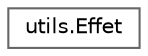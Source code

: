 digraph "Graphical Class Hierarchy"
{
 // LATEX_PDF_SIZE
  bgcolor="transparent";
  edge [fontname=Helvetica,fontsize=10,labelfontname=Helvetica,labelfontsize=10];
  node [fontname=Helvetica,fontsize=10,shape=box,height=0.2,width=0.4];
  rankdir="LR";
  Node0 [id="Node000000",label="utils.Effet",height=0.2,width=0.4,color="grey40", fillcolor="white", style="filled",URL="$enumutils_1_1_effet.html",tooltip=" "];
}
